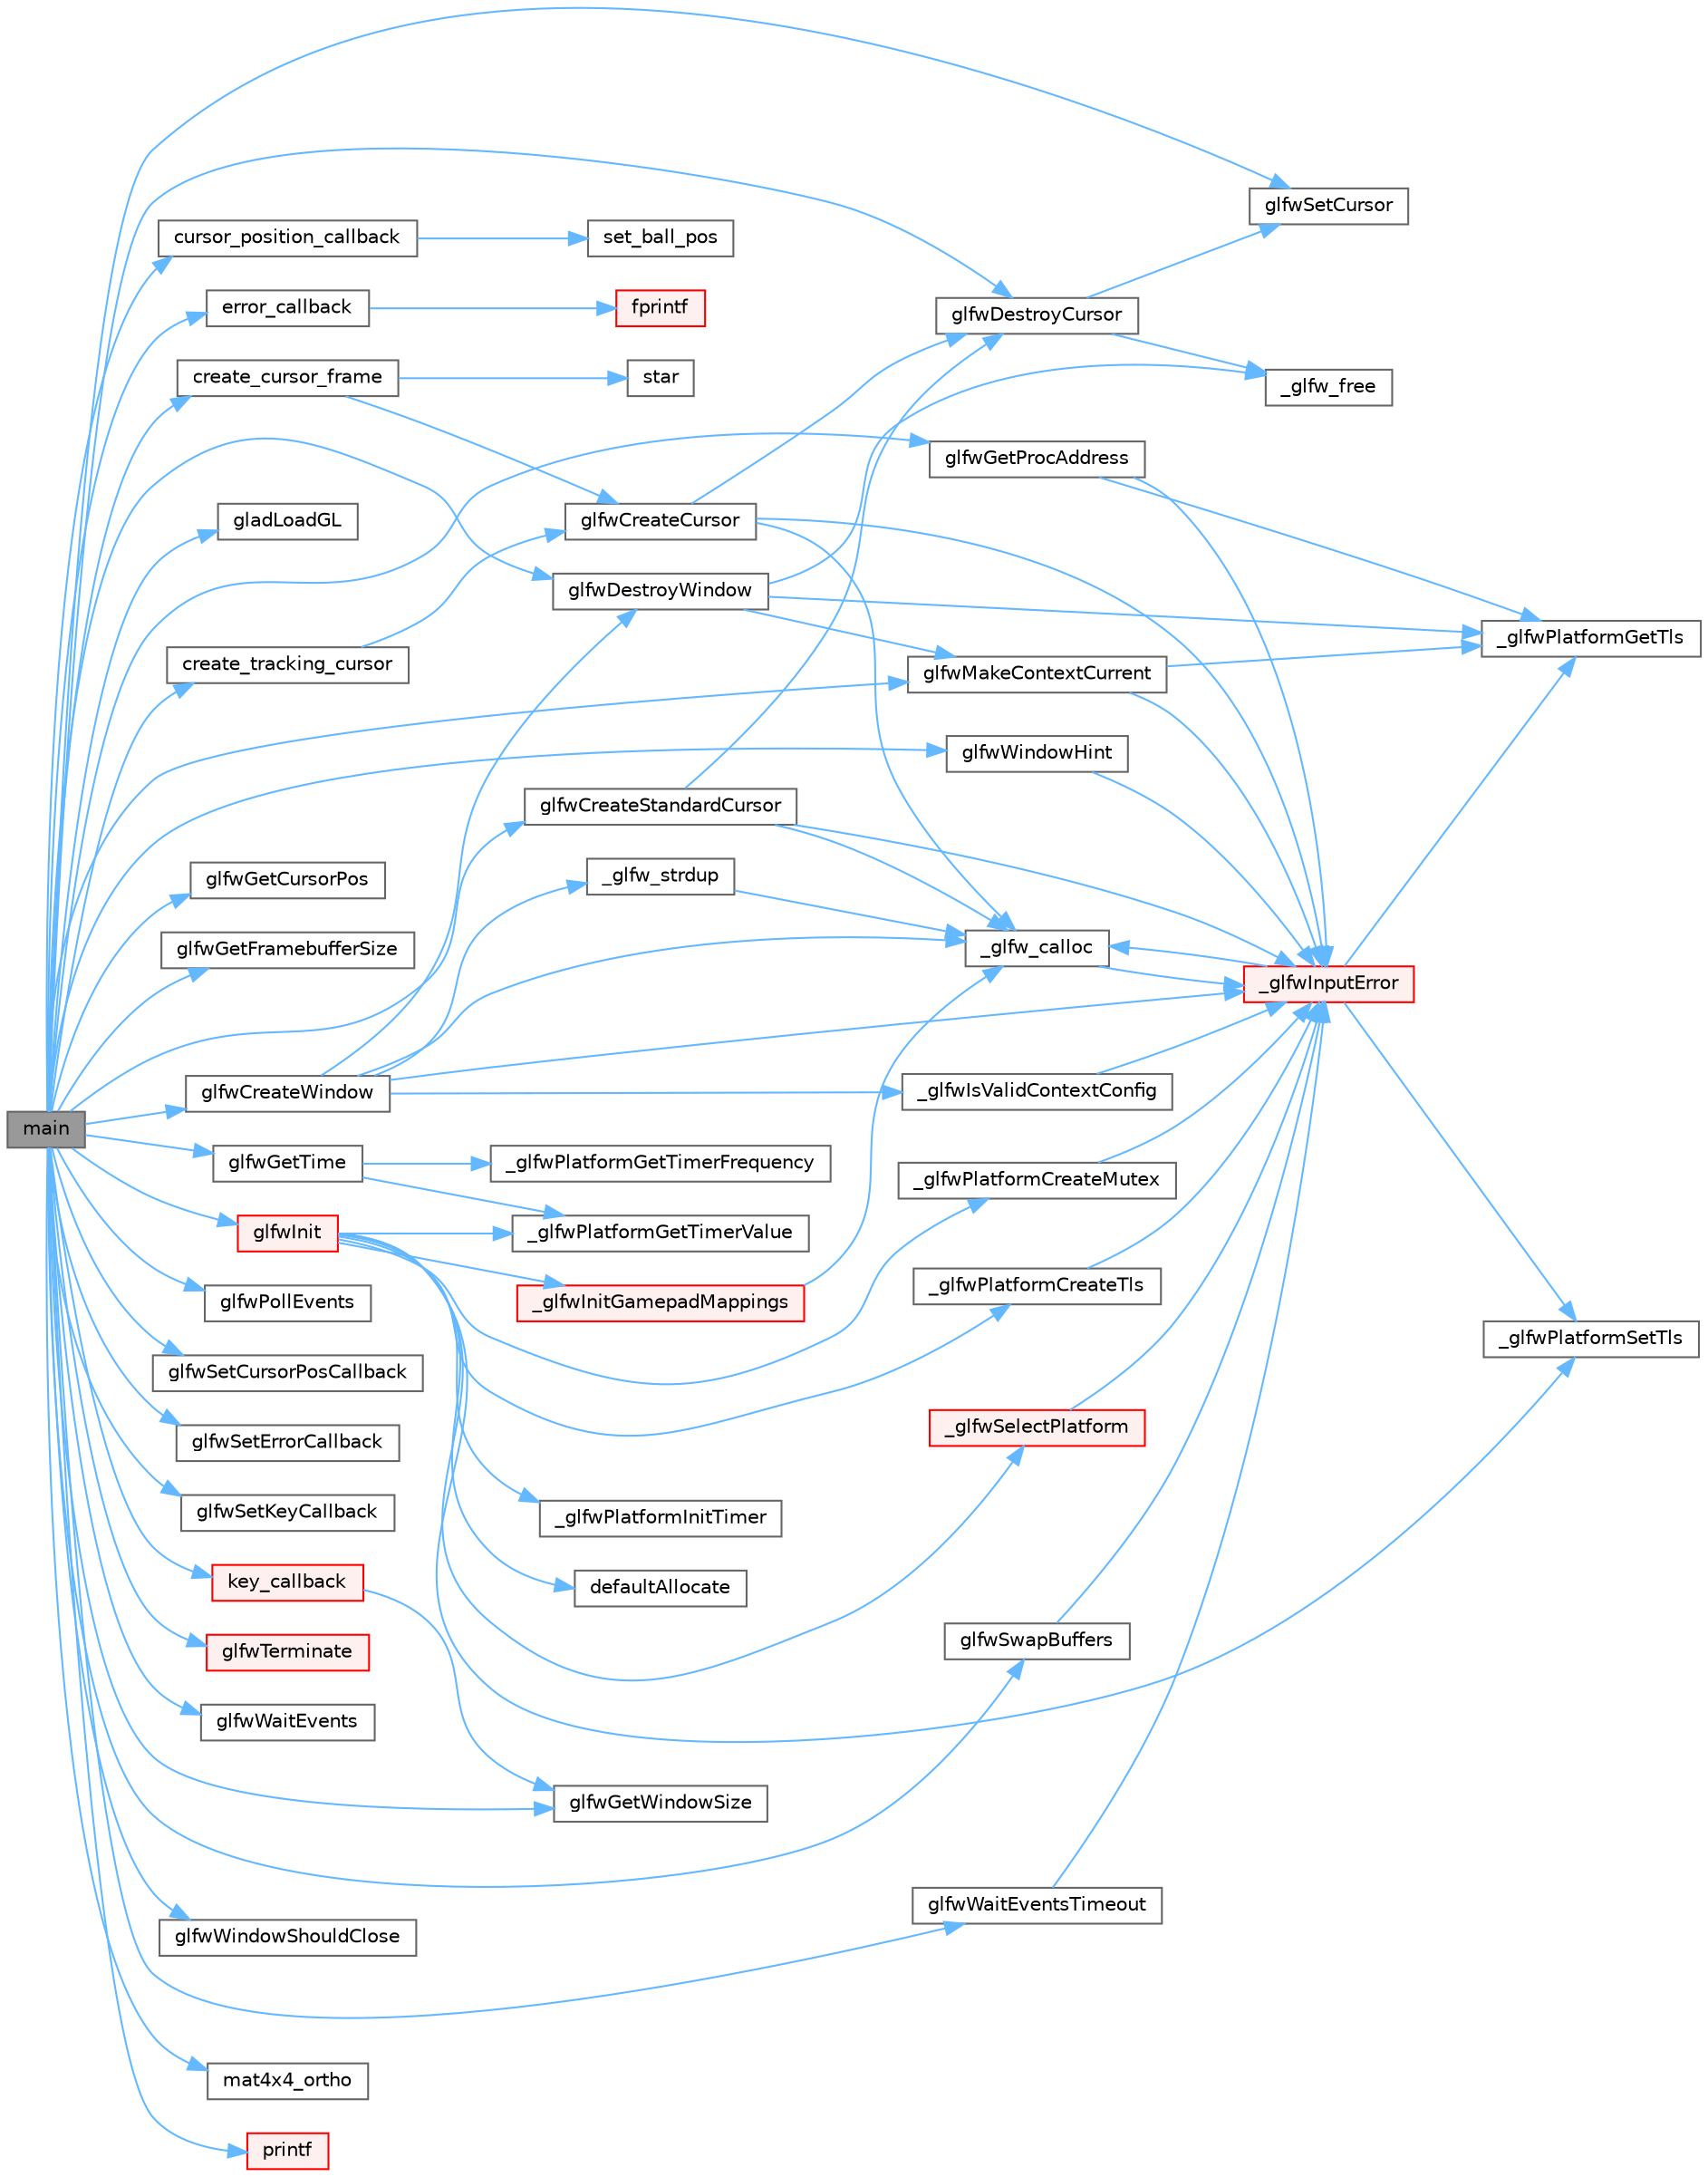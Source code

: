 digraph "main"
{
 // LATEX_PDF_SIZE
  bgcolor="transparent";
  edge [fontname=Helvetica,fontsize=10,labelfontname=Helvetica,labelfontsize=10];
  node [fontname=Helvetica,fontsize=10,shape=box,height=0.2,width=0.4];
  rankdir="LR";
  Node1 [id="Node000001",label="main",height=0.2,width=0.4,color="gray40", fillcolor="grey60", style="filled", fontcolor="black",tooltip=" "];
  Node1 -> Node2 [id="edge1_Node000001_Node000002",color="steelblue1",style="solid",tooltip=" "];
  Node2 [id="Node000002",label="create_cursor_frame",height=0.2,width=0.4,color="grey40", fillcolor="white", style="filled",URL="$cursor_8c.html#a76c354a1cba3742eb2967a8c2d907049",tooltip=" "];
  Node2 -> Node3 [id="edge2_Node000002_Node000003",color="steelblue1",style="solid",tooltip=" "];
  Node3 [id="Node000003",label="glfwCreateCursor",height=0.2,width=0.4,color="grey40", fillcolor="white", style="filled",URL="$group__input.html#ga21fc9f020f062db88813aa722c30ba2c",tooltip="Creates a custom cursor."];
  Node3 -> Node4 [id="edge3_Node000003_Node000004",color="steelblue1",style="solid",tooltip=" "];
  Node4 [id="Node000004",label="_glfw_calloc",height=0.2,width=0.4,color="grey40", fillcolor="white", style="filled",URL="$glfw_2src_2init_8c.html#a88a6e01ef5c1245a6d2a5e62b02e5678",tooltip=" "];
  Node4 -> Node5 [id="edge4_Node000004_Node000005",color="steelblue1",style="solid",tooltip=" "];
  Node5 [id="Node000005",label="_glfwInputError",height=0.2,width=0.4,color="red", fillcolor="#FFF0F0", style="filled",URL="$glfw_2src_2init_8c.html#a3287b282ec57a4a89127ae51f49f10f5",tooltip=" "];
  Node5 -> Node4 [id="edge5_Node000005_Node000004",color="steelblue1",style="solid",tooltip=" "];
  Node5 -> Node6 [id="edge6_Node000005_Node000006",color="steelblue1",style="solid",tooltip=" "];
  Node6 [id="Node000006",label="_glfwPlatformGetTls",height=0.2,width=0.4,color="grey40", fillcolor="white", style="filled",URL="$posix__thread_8c.html#a7d2f6e8ecd2e06f2e86d9446d642bd00",tooltip=" "];
  Node5 -> Node8 [id="edge7_Node000005_Node000008",color="steelblue1",style="solid",tooltip=" "];
  Node8 [id="Node000008",label="_glfwPlatformSetTls",height=0.2,width=0.4,color="grey40", fillcolor="white", style="filled",URL="$posix__thread_8c.html#a302f48b6d4dba6b3579449d8a43cfae7",tooltip=" "];
  Node3 -> Node5 [id="edge8_Node000003_Node000005",color="steelblue1",style="solid",tooltip=" "];
  Node3 -> Node10 [id="edge9_Node000003_Node000010",color="steelblue1",style="solid",tooltip=" "];
  Node10 [id="Node000010",label="glfwDestroyCursor",height=0.2,width=0.4,color="grey40", fillcolor="white", style="filled",URL="$group__input.html#ga27556b7122117bc1bbb4bb3cc003ea43",tooltip="Destroys a cursor."];
  Node10 -> Node11 [id="edge10_Node000010_Node000011",color="steelblue1",style="solid",tooltip=" "];
  Node11 [id="Node000011",label="_glfw_free",height=0.2,width=0.4,color="grey40", fillcolor="white", style="filled",URL="$glfw_2src_2init_8c.html#abcf72962b101a8a5c539da1a278b0e9e",tooltip=" "];
  Node10 -> Node12 [id="edge11_Node000010_Node000012",color="steelblue1",style="solid",tooltip=" "];
  Node12 [id="Node000012",label="glfwSetCursor",height=0.2,width=0.4,color="grey40", fillcolor="white", style="filled",URL="$group__input.html#gafaf103cea2f43530cff7de4e01126a4f",tooltip="Sets the cursor for the window."];
  Node2 -> Node13 [id="edge12_Node000002_Node000013",color="steelblue1",style="solid",tooltip=" "];
  Node13 [id="Node000013",label="star",height=0.2,width=0.4,color="grey40", fillcolor="white", style="filled",URL="$cursor_8c.html#a46b500613f67f67829592ec4a6ff8dc1",tooltip=" "];
  Node1 -> Node14 [id="edge13_Node000001_Node000014",color="steelblue1",style="solid",tooltip=" "];
  Node14 [id="Node000014",label="create_tracking_cursor",height=0.2,width=0.4,color="grey40", fillcolor="white", style="filled",URL="$cursor_8c.html#a87570838a60dd09b46309a18543a927e",tooltip=" "];
  Node14 -> Node3 [id="edge14_Node000014_Node000003",color="steelblue1",style="solid",tooltip=" "];
  Node1 -> Node15 [id="edge15_Node000001_Node000015",color="steelblue1",style="solid",tooltip=" "];
  Node15 [id="Node000015",label="cursor_position_callback",height=0.2,width=0.4,color="grey40", fillcolor="white", style="filled",URL="$boing_8c.html#ab5fb5502317b46f9cecd6379f2ecd210",tooltip=" "];
  Node15 -> Node16 [id="edge16_Node000015_Node000016",color="steelblue1",style="solid",tooltip=" "];
  Node16 [id="Node000016",label="set_ball_pos",height=0.2,width=0.4,color="grey40", fillcolor="white", style="filled",URL="$boing_8c.html#a6f309a461624865bd1bb295abe41ea02",tooltip=" "];
  Node1 -> Node17 [id="edge17_Node000001_Node000017",color="steelblue1",style="solid",tooltip=" "];
  Node17 [id="Node000017",label="error_callback",height=0.2,width=0.4,color="grey40", fillcolor="white", style="filled",URL="$heightmap_8c.html#a6e6d1771a9242858811be0a3569838fa",tooltip=" "];
  Node17 -> Node18 [id="edge18_Node000017_Node000018",color="steelblue1",style="solid",tooltip=" "];
  Node18 [id="Node000018",label="fprintf",height=0.2,width=0.4,color="red", fillcolor="#FFF0F0", style="filled",URL="$printf_8h.html#a9f315126362cae9675de1642105e631e",tooltip=" "];
  Node1 -> Node51 [id="edge19_Node000001_Node000051",color="steelblue1",style="solid",tooltip=" "];
  Node51 [id="Node000051",label="gladLoadGL",height=0.2,width=0.4,color="grey40", fillcolor="white", style="filled",URL="$gl_8h.html#a7994567e82772589f6e507f74300bac0",tooltip=" "];
  Node1 -> Node52 [id="edge20_Node000001_Node000052",color="steelblue1",style="solid",tooltip=" "];
  Node52 [id="Node000052",label="glfwCreateStandardCursor",height=0.2,width=0.4,color="grey40", fillcolor="white", style="filled",URL="$group__input.html#gab7c5b6023b39a0021b1fcdabd1d15f09",tooltip="Creates a cursor with a standard shape."];
  Node52 -> Node4 [id="edge21_Node000052_Node000004",color="steelblue1",style="solid",tooltip=" "];
  Node52 -> Node5 [id="edge22_Node000052_Node000005",color="steelblue1",style="solid",tooltip=" "];
  Node52 -> Node10 [id="edge23_Node000052_Node000010",color="steelblue1",style="solid",tooltip=" "];
  Node1 -> Node53 [id="edge24_Node000001_Node000053",color="steelblue1",style="solid",tooltip=" "];
  Node53 [id="Node000053",label="glfwCreateWindow",height=0.2,width=0.4,color="grey40", fillcolor="white", style="filled",URL="$group__window.html#gaaccd00fafe81e2db94e8cdf55721e055",tooltip="Creates a window and its associated context."];
  Node53 -> Node4 [id="edge25_Node000053_Node000004",color="steelblue1",style="solid",tooltip=" "];
  Node53 -> Node54 [id="edge26_Node000053_Node000054",color="steelblue1",style="solid",tooltip=" "];
  Node54 [id="Node000054",label="_glfw_strdup",height=0.2,width=0.4,color="grey40", fillcolor="white", style="filled",URL="$glfw_2src_2init_8c.html#af725e1f466a710a1fc590ff3726f1151",tooltip=" "];
  Node54 -> Node4 [id="edge27_Node000054_Node000004",color="steelblue1",style="solid",tooltip=" "];
  Node53 -> Node5 [id="edge28_Node000053_Node000005",color="steelblue1",style="solid",tooltip=" "];
  Node53 -> Node55 [id="edge29_Node000053_Node000055",color="steelblue1",style="solid",tooltip=" "];
  Node55 [id="Node000055",label="_glfwIsValidContextConfig",height=0.2,width=0.4,color="grey40", fillcolor="white", style="filled",URL="$context_8c.html#a659c5d5b0cd359304004700d16a76954",tooltip=" "];
  Node55 -> Node5 [id="edge30_Node000055_Node000005",color="steelblue1",style="solid",tooltip=" "];
  Node53 -> Node56 [id="edge31_Node000053_Node000056",color="steelblue1",style="solid",tooltip=" "];
  Node56 [id="Node000056",label="glfwDestroyWindow",height=0.2,width=0.4,color="grey40", fillcolor="white", style="filled",URL="$group__window.html#ga806747476b7247d292be3711c323ea10",tooltip="Destroys the specified window and its context."];
  Node56 -> Node11 [id="edge32_Node000056_Node000011",color="steelblue1",style="solid",tooltip=" "];
  Node56 -> Node6 [id="edge33_Node000056_Node000006",color="steelblue1",style="solid",tooltip=" "];
  Node56 -> Node57 [id="edge34_Node000056_Node000057",color="steelblue1",style="solid",tooltip=" "];
  Node57 [id="Node000057",label="glfwMakeContextCurrent",height=0.2,width=0.4,color="grey40", fillcolor="white", style="filled",URL="$group__context.html#gafd76c93e15ec8b0b90506a9936a46185",tooltip="Makes the context of the specified window current for the calling thread."];
  Node57 -> Node5 [id="edge35_Node000057_Node000005",color="steelblue1",style="solid",tooltip=" "];
  Node57 -> Node6 [id="edge36_Node000057_Node000006",color="steelblue1",style="solid",tooltip=" "];
  Node1 -> Node10 [id="edge37_Node000001_Node000010",color="steelblue1",style="solid",tooltip=" "];
  Node1 -> Node56 [id="edge38_Node000001_Node000056",color="steelblue1",style="solid",tooltip=" "];
  Node1 -> Node58 [id="edge39_Node000001_Node000058",color="steelblue1",style="solid",tooltip=" "];
  Node58 [id="Node000058",label="glfwGetCursorPos",height=0.2,width=0.4,color="grey40", fillcolor="white", style="filled",URL="$group__input.html#gad289438eb7cf53d11eca685373f44105",tooltip="Retrieves the position of the cursor relative to the content area of the window."];
  Node1 -> Node59 [id="edge40_Node000001_Node000059",color="steelblue1",style="solid",tooltip=" "];
  Node59 [id="Node000059",label="glfwGetFramebufferSize",height=0.2,width=0.4,color="grey40", fillcolor="white", style="filled",URL="$group__window.html#gaf7d17f3534b4b6dc9a6f905e3a240b7e",tooltip="Retrieves the size of the framebuffer of the specified window."];
  Node1 -> Node60 [id="edge41_Node000001_Node000060",color="steelblue1",style="solid",tooltip=" "];
  Node60 [id="Node000060",label="glfwGetProcAddress",height=0.2,width=0.4,color="grey40", fillcolor="white", style="filled",URL="$group__context.html#ga0e8af175218929615c16e74938c10f2a",tooltip="Returns the address of the specified function for the current context."];
  Node60 -> Node5 [id="edge42_Node000060_Node000005",color="steelblue1",style="solid",tooltip=" "];
  Node60 -> Node6 [id="edge43_Node000060_Node000006",color="steelblue1",style="solid",tooltip=" "];
  Node1 -> Node61 [id="edge44_Node000001_Node000061",color="steelblue1",style="solid",tooltip=" "];
  Node61 [id="Node000061",label="glfwGetTime",height=0.2,width=0.4,color="grey40", fillcolor="white", style="filled",URL="$group__input.html#ga03d4a1039b8662c71eeb40beea8cb622",tooltip="Returns the GLFW time."];
  Node61 -> Node62 [id="edge45_Node000061_Node000062",color="steelblue1",style="solid",tooltip=" "];
  Node62 [id="Node000062",label="_glfwPlatformGetTimerFrequency",height=0.2,width=0.4,color="grey40", fillcolor="white", style="filled",URL="$posix__time_8c.html#ab3fe69b1eec5554114fe774623a15137",tooltip=" "];
  Node61 -> Node63 [id="edge46_Node000061_Node000063",color="steelblue1",style="solid",tooltip=" "];
  Node63 [id="Node000063",label="_glfwPlatformGetTimerValue",height=0.2,width=0.4,color="grey40", fillcolor="white", style="filled",URL="$posix__time_8c.html#a5ee7e09b380d3afdd3c2738b726a2a6e",tooltip=" "];
  Node1 -> Node64 [id="edge47_Node000001_Node000064",color="steelblue1",style="solid",tooltip=" "];
  Node64 [id="Node000064",label="glfwGetWindowSize",height=0.2,width=0.4,color="grey40", fillcolor="white", style="filled",URL="$group__window.html#ga7feb769ebb3f3d21579b5a3fb07be76e",tooltip="Retrieves the size of the content area of the specified window."];
  Node1 -> Node65 [id="edge48_Node000001_Node000065",color="steelblue1",style="solid",tooltip=" "];
  Node65 [id="Node000065",label="glfwInit",height=0.2,width=0.4,color="red", fillcolor="#FFF0F0", style="filled",URL="$group__init.html#gab41771f0215a2e0afb4cf1cf98082d40",tooltip="Initializes the GLFW library."];
  Node65 -> Node66 [id="edge49_Node000065_Node000066",color="steelblue1",style="solid",tooltip=" "];
  Node66 [id="Node000066",label="_glfwInitGamepadMappings",height=0.2,width=0.4,color="red", fillcolor="#FFF0F0", style="filled",URL="$input_8c.html#a1dab257a37caa6b39cfe9924c2487db6",tooltip=" "];
  Node66 -> Node4 [id="edge50_Node000066_Node000004",color="steelblue1",style="solid",tooltip=" "];
  Node65 -> Node68 [id="edge51_Node000065_Node000068",color="steelblue1",style="solid",tooltip=" "];
  Node68 [id="Node000068",label="_glfwPlatformCreateMutex",height=0.2,width=0.4,color="grey40", fillcolor="white", style="filled",URL="$posix__thread_8c.html#a6c5f30449fe62f561c9b01f839ec0438",tooltip=" "];
  Node68 -> Node5 [id="edge52_Node000068_Node000005",color="steelblue1",style="solid",tooltip=" "];
  Node65 -> Node69 [id="edge53_Node000065_Node000069",color="steelblue1",style="solid",tooltip=" "];
  Node69 [id="Node000069",label="_glfwPlatformCreateTls",height=0.2,width=0.4,color="grey40", fillcolor="white", style="filled",URL="$posix__thread_8c.html#afad94d57290ac85fbece14f93c41754f",tooltip=" "];
  Node69 -> Node5 [id="edge54_Node000069_Node000005",color="steelblue1",style="solid",tooltip=" "];
  Node65 -> Node63 [id="edge55_Node000065_Node000063",color="steelblue1",style="solid",tooltip=" "];
  Node65 -> Node70 [id="edge56_Node000065_Node000070",color="steelblue1",style="solid",tooltip=" "];
  Node70 [id="Node000070",label="_glfwPlatformInitTimer",height=0.2,width=0.4,color="grey40", fillcolor="white", style="filled",URL="$posix__time_8c.html#a6029c1379e357d7b4e8836e1c1ad2fa2",tooltip=" "];
  Node65 -> Node8 [id="edge57_Node000065_Node000008",color="steelblue1",style="solid",tooltip=" "];
  Node65 -> Node71 [id="edge58_Node000065_Node000071",color="steelblue1",style="solid",tooltip=" "];
  Node71 [id="Node000071",label="_glfwSelectPlatform",height=0.2,width=0.4,color="red", fillcolor="#FFF0F0", style="filled",URL="$platform_8c.html#ac0e7d5f9c3735b1959f87e959b90ce53",tooltip=" "];
  Node71 -> Node5 [id="edge59_Node000071_Node000005",color="steelblue1",style="solid",tooltip=" "];
  Node65 -> Node203 [id="edge60_Node000065_Node000203",color="steelblue1",style="solid",tooltip=" "];
  Node203 [id="Node000203",label="defaultAllocate",height=0.2,width=0.4,color="grey40", fillcolor="white", style="filled",URL="$glfw_2src_2init_8c.html#a84bc7140bca4ebe2e32016f87e1a3e19",tooltip=" "];
  Node1 -> Node57 [id="edge61_Node000001_Node000057",color="steelblue1",style="solid",tooltip=" "];
  Node1 -> Node211 [id="edge62_Node000001_Node000211",color="steelblue1",style="solid",tooltip=" "];
  Node211 [id="Node000211",label="glfwPollEvents",height=0.2,width=0.4,color="grey40", fillcolor="white", style="filled",URL="$group__window.html#ga872d16e4c77f58c0436f356255920cfc",tooltip="Processes all pending events."];
  Node1 -> Node12 [id="edge63_Node000001_Node000012",color="steelblue1",style="solid",tooltip=" "];
  Node1 -> Node212 [id="edge64_Node000001_Node000212",color="steelblue1",style="solid",tooltip=" "];
  Node212 [id="Node000212",label="glfwSetCursorPosCallback",height=0.2,width=0.4,color="grey40", fillcolor="white", style="filled",URL="$group__input.html#ga74124d0eff27040fd10e4df9e17d129c",tooltip="Sets the cursor position callback."];
  Node1 -> Node213 [id="edge65_Node000001_Node000213",color="steelblue1",style="solid",tooltip=" "];
  Node213 [id="Node000213",label="glfwSetErrorCallback",height=0.2,width=0.4,color="grey40", fillcolor="white", style="filled",URL="$group__init.html#ga746e2757d069eaea423349aca6ae097a",tooltip="Sets the error callback."];
  Node1 -> Node214 [id="edge66_Node000001_Node000214",color="steelblue1",style="solid",tooltip=" "];
  Node214 [id="Node000214",label="glfwSetKeyCallback",height=0.2,width=0.4,color="grey40", fillcolor="white", style="filled",URL="$group__input.html#gaa4cbcb81b939b8800e44cea971ddae47",tooltip="Sets the key callback."];
  Node1 -> Node215 [id="edge67_Node000001_Node000215",color="steelblue1",style="solid",tooltip=" "];
  Node215 [id="Node000215",label="glfwSwapBuffers",height=0.2,width=0.4,color="grey40", fillcolor="white", style="filled",URL="$group__window.html#gafb827800eedbfcbc97b1e5408df668d7",tooltip="Swaps the front and back buffers of the specified window."];
  Node215 -> Node5 [id="edge68_Node000215_Node000005",color="steelblue1",style="solid",tooltip=" "];
  Node1 -> Node216 [id="edge69_Node000001_Node000216",color="steelblue1",style="solid",tooltip=" "];
  Node216 [id="Node000216",label="glfwTerminate",height=0.2,width=0.4,color="red", fillcolor="#FFF0F0", style="filled",URL="$group__init.html#gafd90e6fd4819ea9e22e5e739519a6504",tooltip="Terminates the GLFW library."];
  Node1 -> Node217 [id="edge70_Node000001_Node000217",color="steelblue1",style="solid",tooltip=" "];
  Node217 [id="Node000217",label="glfwWaitEvents",height=0.2,width=0.4,color="grey40", fillcolor="white", style="filled",URL="$group__window.html#ga6e042d05823c11e11c7339b81a237738",tooltip="Waits until events are queued and processes them."];
  Node1 -> Node218 [id="edge71_Node000001_Node000218",color="steelblue1",style="solid",tooltip=" "];
  Node218 [id="Node000218",label="glfwWaitEventsTimeout",height=0.2,width=0.4,color="grey40", fillcolor="white", style="filled",URL="$group__window.html#ga05223a0a4c5e50f10f289e60398153aa",tooltip="Waits with timeout until events are queued and processes them."];
  Node218 -> Node5 [id="edge72_Node000218_Node000005",color="steelblue1",style="solid",tooltip=" "];
  Node1 -> Node219 [id="edge73_Node000001_Node000219",color="steelblue1",style="solid",tooltip=" "];
  Node219 [id="Node000219",label="glfwWindowHint",height=0.2,width=0.4,color="grey40", fillcolor="white", style="filled",URL="$group__window.html#ga69c40728499720bef8a49aa925ea0efa",tooltip="Sets the specified window hint to the desired value."];
  Node219 -> Node5 [id="edge74_Node000219_Node000005",color="steelblue1",style="solid",tooltip=" "];
  Node1 -> Node220 [id="edge75_Node000001_Node000220",color="steelblue1",style="solid",tooltip=" "];
  Node220 [id="Node000220",label="glfwWindowShouldClose",height=0.2,width=0.4,color="grey40", fillcolor="white", style="filled",URL="$group__window.html#gaa6162f67dfa38b8beda2fea623649332",tooltip="Checks the close flag of the specified window."];
  Node1 -> Node221 [id="edge76_Node000001_Node000221",color="steelblue1",style="solid",tooltip=" "];
  Node221 [id="Node000221",label="key_callback",height=0.2,width=0.4,color="red", fillcolor="#FFF0F0", style="filled",URL="$boing_8c.html#a286930f4e8ede059b83ff6eafa2ff718",tooltip=" "];
  Node221 -> Node64 [id="edge77_Node000221_Node000064",color="steelblue1",style="solid",tooltip=" "];
  Node1 -> Node227 [id="edge78_Node000001_Node000227",color="steelblue1",style="solid",tooltip=" "];
  Node227 [id="Node000227",label="mat4x4_ortho",height=0.2,width=0.4,color="grey40", fillcolor="white", style="filled",URL="$linmath_8h.html#a9d5fe21cb49e77776d3100a0d2e0ce31",tooltip=" "];
  Node1 -> Node228 [id="edge79_Node000001_Node000228",color="steelblue1",style="solid",tooltip=" "];
  Node228 [id="Node000228",label="printf",height=0.2,width=0.4,color="red", fillcolor="#FFF0F0", style="filled",URL="$printf_8h.html#aee3ed3a831f25f07e7be3919fff2203a",tooltip=" "];
}

